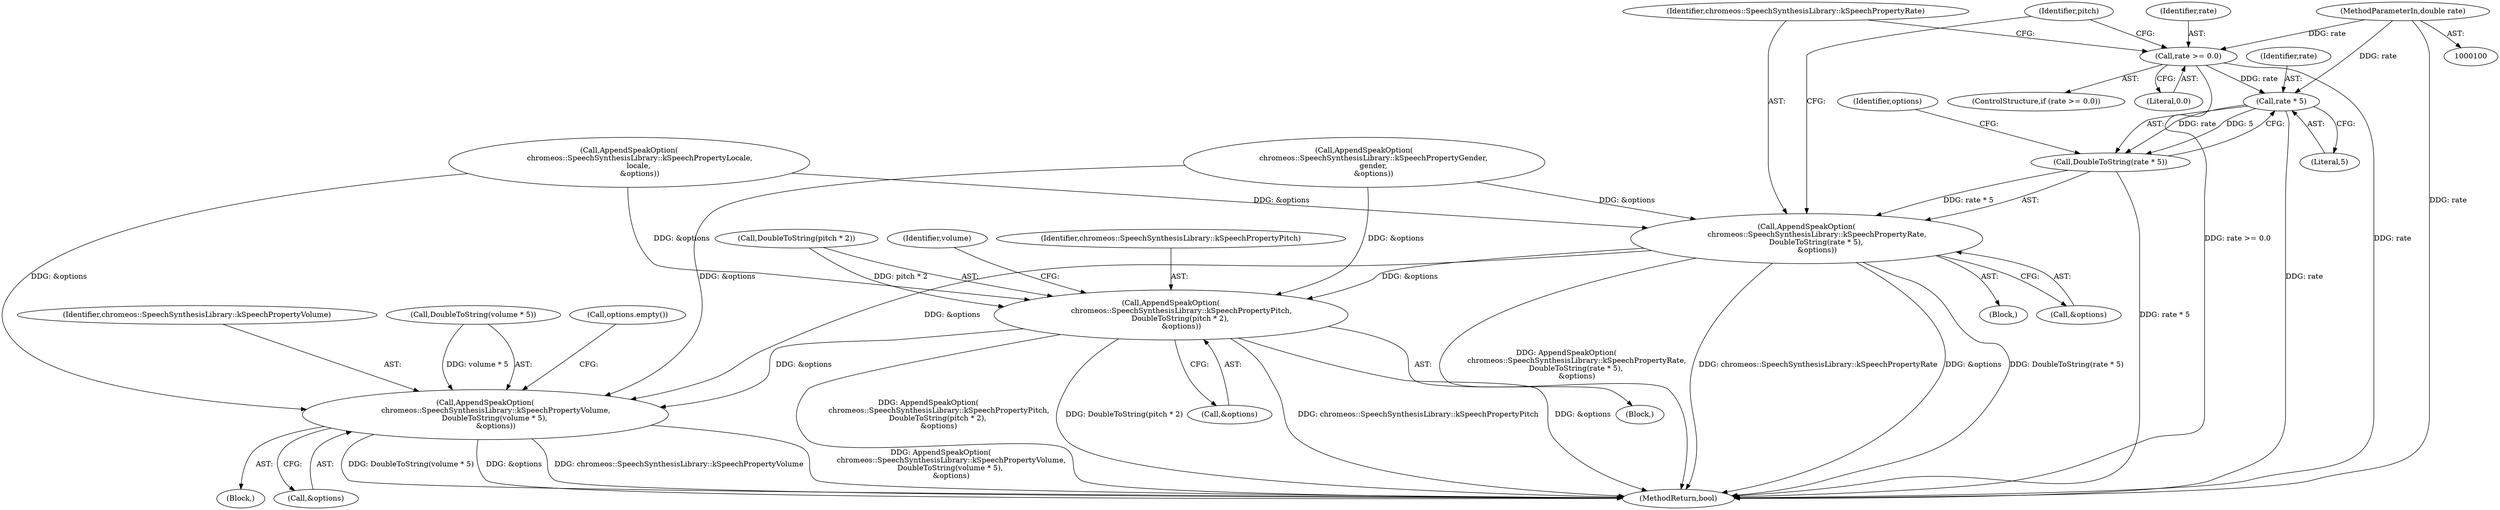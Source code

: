 digraph "1_Chrome_c63f2b7fe4fe2977f858a8e36d5f48db17eff2e7_26@del" {
"1000140" [label="(Call,rate >= 0.0)"];
"1000104" [label="(MethodParameterIn,double rate)"];
"1000147" [label="(Call,rate * 5)"];
"1000146" [label="(Call,DoubleToString(rate * 5))"];
"1000144" [label="(Call,AppendSpeakOption(\n         chromeos::SpeechSynthesisLibrary::kSpeechPropertyRate,\n        DoubleToString(rate * 5),\n         &options))"];
"1000157" [label="(Call,AppendSpeakOption(\n         chromeos::SpeechSynthesisLibrary::kSpeechPropertyPitch,\n        DoubleToString(pitch * 2),\n         &options))"];
"1000170" [label="(Call,AppendSpeakOption(\n         chromeos::SpeechSynthesisLibrary::kSpeechPropertyVolume,\n        DoubleToString(volume * 5),\n         &options))"];
"1000169" [label="(Block,)"];
"1000154" [label="(Identifier,pitch)"];
"1000104" [label="(MethodParameterIn,double rate)"];
"1000145" [label="(Identifier,chromeos::SpeechSynthesisLibrary::kSpeechPropertyRate)"];
"1000139" [label="(ControlStructure,if (rate >= 0.0))"];
"1000159" [label="(Call,DoubleToString(pitch * 2))"];
"1000143" [label="(Block,)"];
"1000150" [label="(Call,&options)"];
"1000125" [label="(Call,AppendSpeakOption(\n         chromeos::SpeechSynthesisLibrary::kSpeechPropertyLocale,\n        locale,\n         &options))"];
"1000172" [label="(Call,DoubleToString(volume * 5))"];
"1000156" [label="(Block,)"];
"1000171" [label="(Identifier,chromeos::SpeechSynthesisLibrary::kSpeechPropertyVolume)"];
"1000176" [label="(Call,&options)"];
"1000157" [label="(Call,AppendSpeakOption(\n         chromeos::SpeechSynthesisLibrary::kSpeechPropertyPitch,\n        DoubleToString(pitch * 2),\n         &options))"];
"1000163" [label="(Call,&options)"];
"1000167" [label="(Identifier,volume)"];
"1000170" [label="(Call,AppendSpeakOption(\n         chromeos::SpeechSynthesisLibrary::kSpeechPropertyVolume,\n        DoubleToString(volume * 5),\n         &options))"];
"1000187" [label="(MethodReturn,bool)"];
"1000142" [label="(Literal,0.0)"];
"1000140" [label="(Call,rate >= 0.0)"];
"1000134" [label="(Call,AppendSpeakOption(\n        chromeos::SpeechSynthesisLibrary::kSpeechPropertyGender,\n        gender,\n        &options))"];
"1000141" [label="(Identifier,rate)"];
"1000146" [label="(Call,DoubleToString(rate * 5))"];
"1000147" [label="(Call,rate * 5)"];
"1000148" [label="(Identifier,rate)"];
"1000158" [label="(Identifier,chromeos::SpeechSynthesisLibrary::kSpeechPropertyPitch)"];
"1000149" [label="(Literal,5)"];
"1000180" [label="(Call,options.empty())"];
"1000144" [label="(Call,AppendSpeakOption(\n         chromeos::SpeechSynthesisLibrary::kSpeechPropertyRate,\n        DoubleToString(rate * 5),\n         &options))"];
"1000151" [label="(Identifier,options)"];
"1000140" -> "1000139"  [label="AST: "];
"1000140" -> "1000142"  [label="CFG: "];
"1000141" -> "1000140"  [label="AST: "];
"1000142" -> "1000140"  [label="AST: "];
"1000145" -> "1000140"  [label="CFG: "];
"1000154" -> "1000140"  [label="CFG: "];
"1000140" -> "1000187"  [label="DDG: rate"];
"1000140" -> "1000187"  [label="DDG: rate >= 0.0"];
"1000104" -> "1000140"  [label="DDG: rate"];
"1000140" -> "1000147"  [label="DDG: rate"];
"1000104" -> "1000100"  [label="AST: "];
"1000104" -> "1000187"  [label="DDG: rate"];
"1000104" -> "1000147"  [label="DDG: rate"];
"1000147" -> "1000146"  [label="AST: "];
"1000147" -> "1000149"  [label="CFG: "];
"1000148" -> "1000147"  [label="AST: "];
"1000149" -> "1000147"  [label="AST: "];
"1000146" -> "1000147"  [label="CFG: "];
"1000147" -> "1000187"  [label="DDG: rate"];
"1000147" -> "1000146"  [label="DDG: rate"];
"1000147" -> "1000146"  [label="DDG: 5"];
"1000146" -> "1000144"  [label="AST: "];
"1000151" -> "1000146"  [label="CFG: "];
"1000146" -> "1000187"  [label="DDG: rate * 5"];
"1000146" -> "1000144"  [label="DDG: rate * 5"];
"1000144" -> "1000143"  [label="AST: "];
"1000144" -> "1000150"  [label="CFG: "];
"1000145" -> "1000144"  [label="AST: "];
"1000150" -> "1000144"  [label="AST: "];
"1000154" -> "1000144"  [label="CFG: "];
"1000144" -> "1000187"  [label="DDG: AppendSpeakOption(\n         chromeos::SpeechSynthesisLibrary::kSpeechPropertyRate,\n        DoubleToString(rate * 5),\n         &options)"];
"1000144" -> "1000187"  [label="DDG: chromeos::SpeechSynthesisLibrary::kSpeechPropertyRate"];
"1000144" -> "1000187"  [label="DDG: &options"];
"1000144" -> "1000187"  [label="DDG: DoubleToString(rate * 5)"];
"1000125" -> "1000144"  [label="DDG: &options"];
"1000134" -> "1000144"  [label="DDG: &options"];
"1000144" -> "1000157"  [label="DDG: &options"];
"1000144" -> "1000170"  [label="DDG: &options"];
"1000157" -> "1000156"  [label="AST: "];
"1000157" -> "1000163"  [label="CFG: "];
"1000158" -> "1000157"  [label="AST: "];
"1000159" -> "1000157"  [label="AST: "];
"1000163" -> "1000157"  [label="AST: "];
"1000167" -> "1000157"  [label="CFG: "];
"1000157" -> "1000187"  [label="DDG: AppendSpeakOption(\n         chromeos::SpeechSynthesisLibrary::kSpeechPropertyPitch,\n        DoubleToString(pitch * 2),\n         &options)"];
"1000157" -> "1000187"  [label="DDG: DoubleToString(pitch * 2)"];
"1000157" -> "1000187"  [label="DDG: chromeos::SpeechSynthesisLibrary::kSpeechPropertyPitch"];
"1000157" -> "1000187"  [label="DDG: &options"];
"1000159" -> "1000157"  [label="DDG: pitch * 2"];
"1000125" -> "1000157"  [label="DDG: &options"];
"1000134" -> "1000157"  [label="DDG: &options"];
"1000157" -> "1000170"  [label="DDG: &options"];
"1000170" -> "1000169"  [label="AST: "];
"1000170" -> "1000176"  [label="CFG: "];
"1000171" -> "1000170"  [label="AST: "];
"1000172" -> "1000170"  [label="AST: "];
"1000176" -> "1000170"  [label="AST: "];
"1000180" -> "1000170"  [label="CFG: "];
"1000170" -> "1000187"  [label="DDG: DoubleToString(volume * 5)"];
"1000170" -> "1000187"  [label="DDG: &options"];
"1000170" -> "1000187"  [label="DDG: chromeos::SpeechSynthesisLibrary::kSpeechPropertyVolume"];
"1000170" -> "1000187"  [label="DDG: AppendSpeakOption(\n         chromeos::SpeechSynthesisLibrary::kSpeechPropertyVolume,\n        DoubleToString(volume * 5),\n         &options)"];
"1000172" -> "1000170"  [label="DDG: volume * 5"];
"1000125" -> "1000170"  [label="DDG: &options"];
"1000134" -> "1000170"  [label="DDG: &options"];
}
